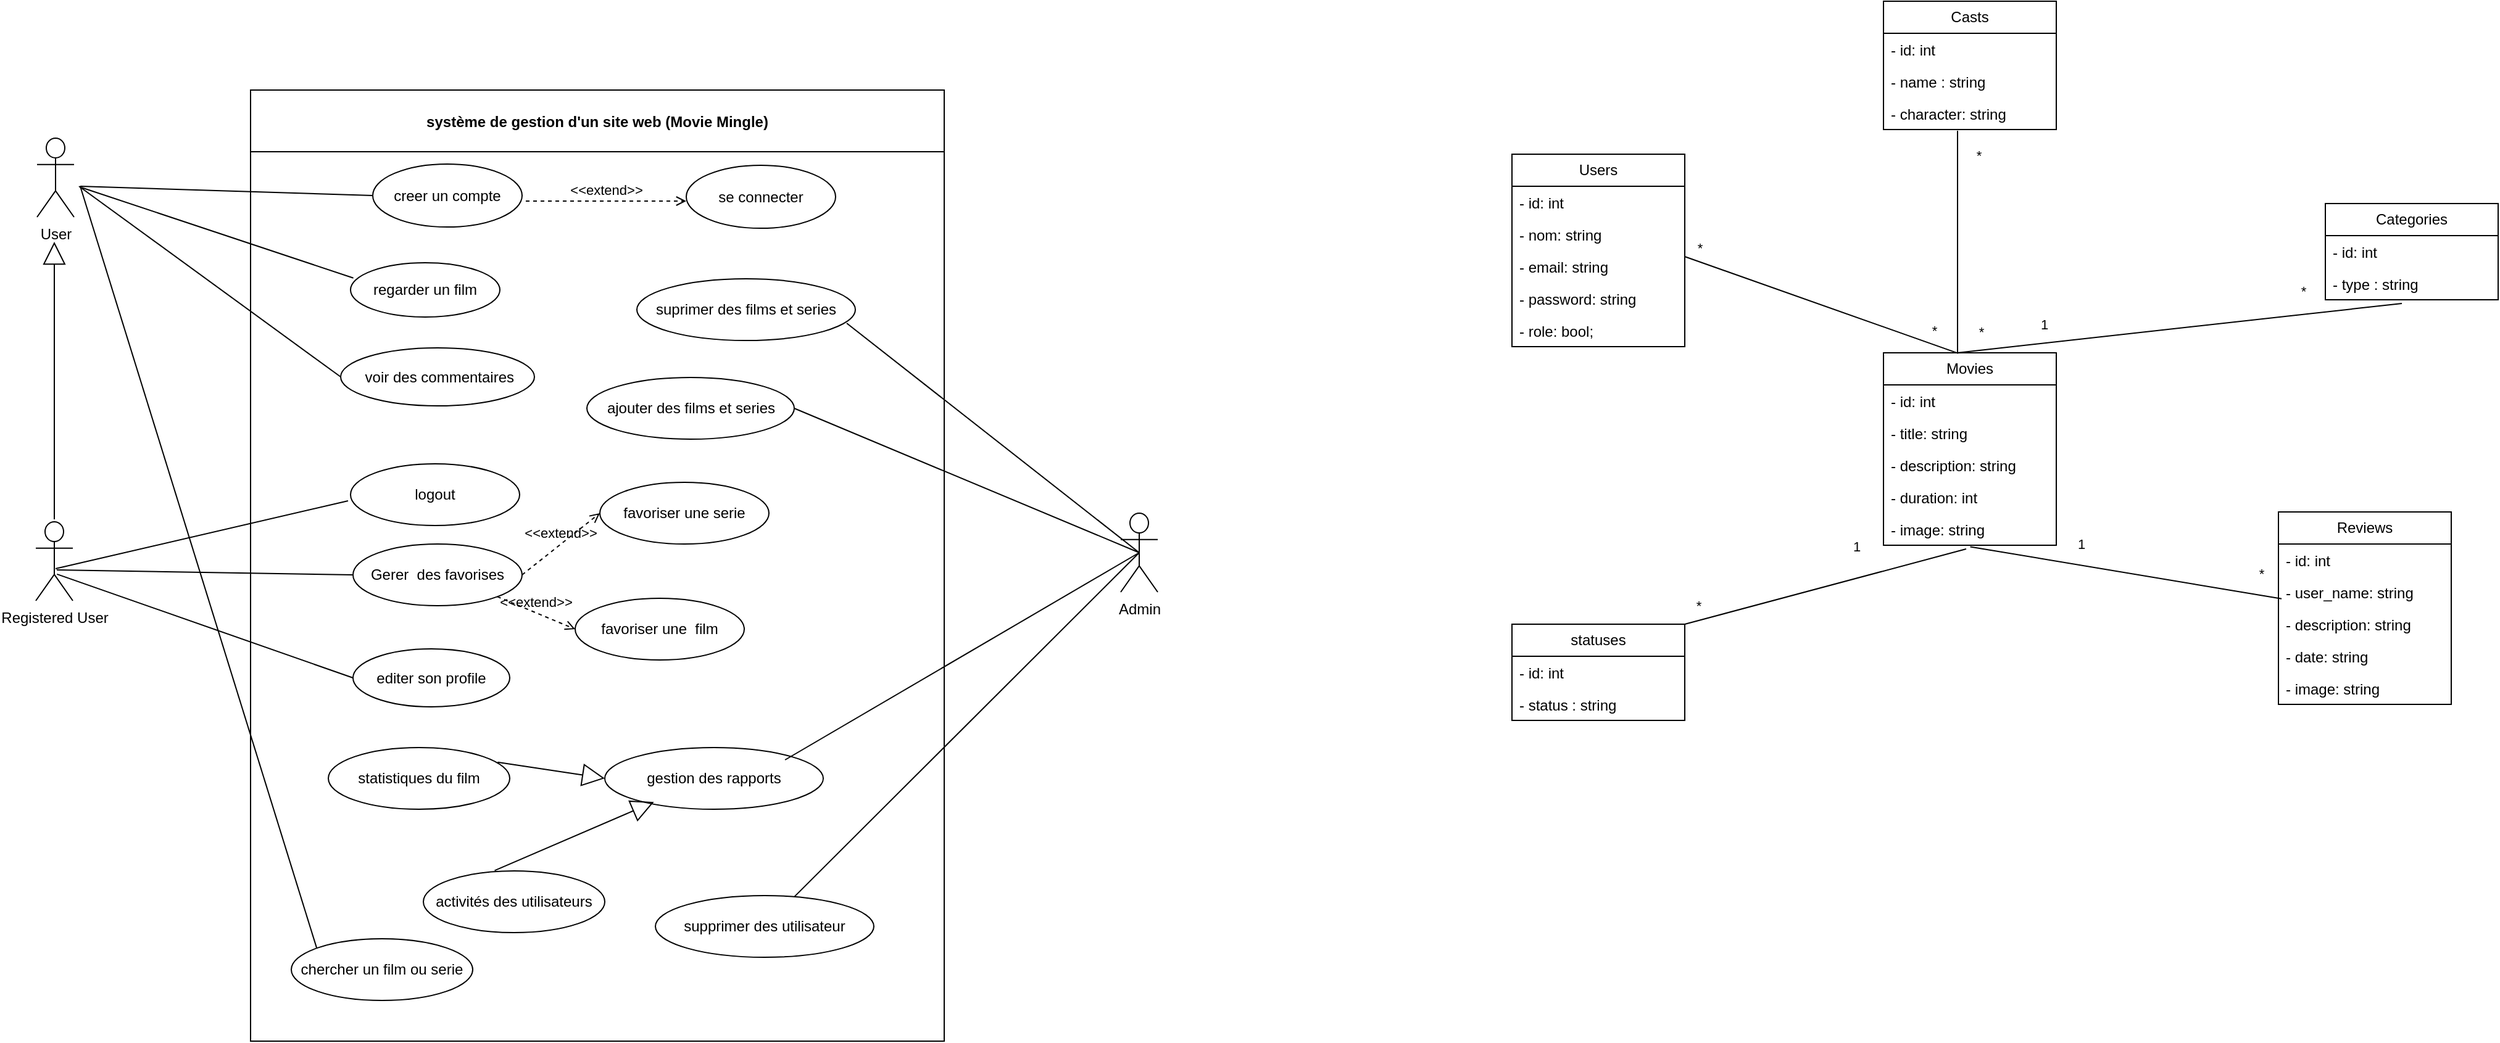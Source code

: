<mxfile version="22.1.5" type="github">
  <diagram name="Page-1" id="ic3QxxJDQ8-wgufNTwQT">
    <mxGraphModel dx="1764" dy="1036" grid="1" gridSize="10" guides="1" tooltips="1" connect="1" arrows="1" fold="1" page="1" pageScale="1" pageWidth="827" pageHeight="1169" math="0" shadow="0">
      <root>
        <mxCell id="0" />
        <mxCell id="1" parent="0" />
        <mxCell id="X57u4vgC66_1cAJJrnzx-187" value="Users" style="swimlane;fontStyle=0;childLayout=stackLayout;horizontal=1;startSize=26;fillColor=none;horizontalStack=0;resizeParent=1;resizeParentMax=0;resizeLast=0;collapsible=1;marginBottom=0;whiteSpace=wrap;html=1;" parent="1" vertex="1">
          <mxGeometry x="1279" y="219" width="140" height="156" as="geometry" />
        </mxCell>
        <mxCell id="X57u4vgC66_1cAJJrnzx-188" value="- id: int" style="text;strokeColor=none;fillColor=none;align=left;verticalAlign=top;spacingLeft=4;spacingRight=4;overflow=hidden;rotatable=0;points=[[0,0.5],[1,0.5]];portConstraint=eastwest;whiteSpace=wrap;html=1;" parent="X57u4vgC66_1cAJJrnzx-187" vertex="1">
          <mxGeometry y="26" width="140" height="26" as="geometry" />
        </mxCell>
        <mxCell id="X57u4vgC66_1cAJJrnzx-189" value="- nom: string" style="text;strokeColor=none;fillColor=none;align=left;verticalAlign=top;spacingLeft=4;spacingRight=4;overflow=hidden;rotatable=0;points=[[0,0.5],[1,0.5]];portConstraint=eastwest;whiteSpace=wrap;html=1;" parent="X57u4vgC66_1cAJJrnzx-187" vertex="1">
          <mxGeometry y="52" width="140" height="26" as="geometry" />
        </mxCell>
        <mxCell id="X57u4vgC66_1cAJJrnzx-190" value="-&amp;nbsp;email: string" style="text;strokeColor=none;fillColor=none;align=left;verticalAlign=top;spacingLeft=4;spacingRight=4;overflow=hidden;rotatable=0;points=[[0,0.5],[1,0.5]];portConstraint=eastwest;whiteSpace=wrap;html=1;" parent="X57u4vgC66_1cAJJrnzx-187" vertex="1">
          <mxGeometry y="78" width="140" height="26" as="geometry" />
        </mxCell>
        <mxCell id="X57u4vgC66_1cAJJrnzx-191" value="-&amp;nbsp;password: string" style="text;strokeColor=none;fillColor=none;align=left;verticalAlign=top;spacingLeft=4;spacingRight=4;overflow=hidden;rotatable=0;points=[[0,0.5],[1,0.5]];portConstraint=eastwest;whiteSpace=wrap;html=1;" parent="X57u4vgC66_1cAJJrnzx-187" vertex="1">
          <mxGeometry y="104" width="140" height="26" as="geometry" />
        </mxCell>
        <mxCell id="X57u4vgC66_1cAJJrnzx-192" value="-&amp;nbsp;role: bool;" style="text;strokeColor=none;fillColor=none;align=left;verticalAlign=top;spacingLeft=4;spacingRight=4;overflow=hidden;rotatable=0;points=[[0,0.5],[1,0.5]];portConstraint=eastwest;whiteSpace=wrap;html=1;" parent="X57u4vgC66_1cAJJrnzx-187" vertex="1">
          <mxGeometry y="130" width="140" height="26" as="geometry" />
        </mxCell>
        <mxCell id="X57u4vgC66_1cAJJrnzx-193" value="User" style="shape=umlActor;verticalLabelPosition=bottom;verticalAlign=top;html=1;outlineConnect=0;rounded=0;labelBackgroundColor=none;" parent="1" vertex="1">
          <mxGeometry x="84" y="206" width="30" height="64" as="geometry" />
        </mxCell>
        <mxCell id="X57u4vgC66_1cAJJrnzx-194" value="système de gestion d&#39;un site web (Movie Mingle)" style="swimlane;startSize=50;rounded=0;labelBackgroundColor=none;" parent="1" vertex="1">
          <mxGeometry x="257" y="167" width="562" height="771" as="geometry" />
        </mxCell>
        <mxCell id="X57u4vgC66_1cAJJrnzx-195" value="creer un compte" style="ellipse;whiteSpace=wrap;html=1;align=center;newEdgeStyle={&quot;edgeStyle&quot;:&quot;entityRelationEdgeStyle&quot;,&quot;startArrow&quot;:&quot;none&quot;,&quot;endArrow&quot;:&quot;none&quot;,&quot;segment&quot;:10,&quot;curved&quot;:1,&quot;sourcePerimeterSpacing&quot;:0,&quot;targetPerimeterSpacing&quot;:0};treeFolding=1;treeMoving=1;rounded=0;labelBackgroundColor=none;" parent="X57u4vgC66_1cAJJrnzx-194" vertex="1">
          <mxGeometry x="99" y="60" width="121" height="51" as="geometry" />
        </mxCell>
        <mxCell id="X57u4vgC66_1cAJJrnzx-196" value="logout" style="ellipse;whiteSpace=wrap;html=1;align=center;newEdgeStyle={&quot;edgeStyle&quot;:&quot;entityRelationEdgeStyle&quot;,&quot;startArrow&quot;:&quot;none&quot;,&quot;endArrow&quot;:&quot;none&quot;,&quot;segment&quot;:10,&quot;curved&quot;:1,&quot;sourcePerimeterSpacing&quot;:0,&quot;targetPerimeterSpacing&quot;:0};treeFolding=1;treeMoving=1;rounded=0;labelBackgroundColor=none;" parent="X57u4vgC66_1cAJJrnzx-194" vertex="1">
          <mxGeometry x="81" y="303" width="137" height="50" as="geometry" />
        </mxCell>
        <mxCell id="X57u4vgC66_1cAJJrnzx-197" value="regarder un film" style="ellipse;whiteSpace=wrap;html=1;align=center;newEdgeStyle={&quot;edgeStyle&quot;:&quot;entityRelationEdgeStyle&quot;,&quot;startArrow&quot;:&quot;none&quot;,&quot;endArrow&quot;:&quot;none&quot;,&quot;segment&quot;:10,&quot;curved&quot;:1,&quot;sourcePerimeterSpacing&quot;:0,&quot;targetPerimeterSpacing&quot;:0};treeFolding=1;treeMoving=1;rounded=0;labelBackgroundColor=none;" parent="X57u4vgC66_1cAJJrnzx-194" vertex="1">
          <mxGeometry x="81" y="140" width="121" height="44" as="geometry" />
        </mxCell>
        <mxCell id="X57u4vgC66_1cAJJrnzx-198" value="ajouter des films et series" style="ellipse;whiteSpace=wrap;html=1;align=center;newEdgeStyle={&quot;edgeStyle&quot;:&quot;entityRelationEdgeStyle&quot;,&quot;startArrow&quot;:&quot;none&quot;,&quot;endArrow&quot;:&quot;none&quot;,&quot;segment&quot;:10,&quot;curved&quot;:1,&quot;sourcePerimeterSpacing&quot;:0,&quot;targetPerimeterSpacing&quot;:0};treeFolding=1;treeMoving=1;rounded=0;labelBackgroundColor=none;" parent="X57u4vgC66_1cAJJrnzx-194" vertex="1">
          <mxGeometry x="272.5" y="233" width="168" height="50" as="geometry" />
        </mxCell>
        <mxCell id="X57u4vgC66_1cAJJrnzx-199" value="suprimer des films et series" style="ellipse;whiteSpace=wrap;html=1;align=center;newEdgeStyle={&quot;edgeStyle&quot;:&quot;entityRelationEdgeStyle&quot;,&quot;startArrow&quot;:&quot;none&quot;,&quot;endArrow&quot;:&quot;none&quot;,&quot;segment&quot;:10,&quot;curved&quot;:1,&quot;sourcePerimeterSpacing&quot;:0,&quot;targetPerimeterSpacing&quot;:0};treeFolding=1;treeMoving=1;rounded=0;labelBackgroundColor=none;" parent="X57u4vgC66_1cAJJrnzx-194" vertex="1">
          <mxGeometry x="313" y="153" width="177" height="50" as="geometry" />
        </mxCell>
        <mxCell id="X57u4vgC66_1cAJJrnzx-200" value="gestion des&amp;nbsp;rapports" style="ellipse;whiteSpace=wrap;html=1;align=center;newEdgeStyle={&quot;edgeStyle&quot;:&quot;entityRelationEdgeStyle&quot;,&quot;startArrow&quot;:&quot;none&quot;,&quot;endArrow&quot;:&quot;none&quot;,&quot;segment&quot;:10,&quot;curved&quot;:1,&quot;sourcePerimeterSpacing&quot;:0,&quot;targetPerimeterSpacing&quot;:0};treeFolding=1;treeMoving=1;rounded=0;labelBackgroundColor=none;" parent="X57u4vgC66_1cAJJrnzx-194" vertex="1">
          <mxGeometry x="287" y="533" width="177" height="50" as="geometry" />
        </mxCell>
        <mxCell id="X57u4vgC66_1cAJJrnzx-201" value="activités des utilisateurs" style="ellipse;whiteSpace=wrap;html=1;align=center;newEdgeStyle={&quot;edgeStyle&quot;:&quot;entityRelationEdgeStyle&quot;,&quot;startArrow&quot;:&quot;none&quot;,&quot;endArrow&quot;:&quot;none&quot;,&quot;segment&quot;:10,&quot;curved&quot;:1,&quot;sourcePerimeterSpacing&quot;:0,&quot;targetPerimeterSpacing&quot;:0};treeFolding=1;treeMoving=1;rounded=0;labelBackgroundColor=none;" parent="X57u4vgC66_1cAJJrnzx-194" vertex="1">
          <mxGeometry x="140" y="633" width="147" height="50" as="geometry" />
        </mxCell>
        <mxCell id="X57u4vgC66_1cAJJrnzx-202" value="" style="endArrow=block;endSize=16;endFill=0;html=1;rounded=0;entryX=0.225;entryY=0.882;entryDx=0;entryDy=0;labelBackgroundColor=none;fontColor=default;exitX=0.393;exitY=-0.007;exitDx=0;exitDy=0;entryPerimeter=0;exitPerimeter=0;" parent="X57u4vgC66_1cAJJrnzx-194" source="X57u4vgC66_1cAJJrnzx-201" target="X57u4vgC66_1cAJJrnzx-200" edge="1">
          <mxGeometry width="160" relative="1" as="geometry">
            <mxPoint x="281" y="610" as="sourcePoint" />
            <mxPoint x="200" y="574" as="targetPoint" />
          </mxGeometry>
        </mxCell>
        <mxCell id="X57u4vgC66_1cAJJrnzx-203" value="&amp;nbsp;voir des commentaires" style="ellipse;whiteSpace=wrap;html=1;align=center;newEdgeStyle={&quot;edgeStyle&quot;:&quot;entityRelationEdgeStyle&quot;,&quot;startArrow&quot;:&quot;none&quot;,&quot;endArrow&quot;:&quot;none&quot;,&quot;segment&quot;:10,&quot;curved&quot;:1,&quot;sourcePerimeterSpacing&quot;:0,&quot;targetPerimeterSpacing&quot;:0};treeFolding=1;treeMoving=1;rounded=0;labelBackgroundColor=none;" parent="X57u4vgC66_1cAJJrnzx-194" vertex="1">
          <mxGeometry x="73" y="209" width="157" height="47" as="geometry" />
        </mxCell>
        <mxCell id="X57u4vgC66_1cAJJrnzx-204" value="se connecter" style="ellipse;whiteSpace=wrap;html=1;align=center;newEdgeStyle={&quot;edgeStyle&quot;:&quot;entityRelationEdgeStyle&quot;,&quot;startArrow&quot;:&quot;none&quot;,&quot;endArrow&quot;:&quot;none&quot;,&quot;segment&quot;:10,&quot;curved&quot;:1,&quot;sourcePerimeterSpacing&quot;:0,&quot;targetPerimeterSpacing&quot;:0};treeFolding=1;treeMoving=1;rounded=0;labelBackgroundColor=none;" parent="X57u4vgC66_1cAJJrnzx-194" vertex="1">
          <mxGeometry x="353" y="61" width="121" height="51" as="geometry" />
        </mxCell>
        <mxCell id="X57u4vgC66_1cAJJrnzx-205" value="&amp;lt;&amp;lt;extend&amp;gt;&amp;gt;" style="html=1;verticalAlign=bottom;labelBackgroundColor=none;endArrow=open;endFill=0;dashed=1;rounded=0;fontColor=default;" parent="X57u4vgC66_1cAJJrnzx-194" edge="1">
          <mxGeometry width="160" relative="1" as="geometry">
            <mxPoint x="223" y="90" as="sourcePoint" />
            <mxPoint x="353" y="90" as="targetPoint" />
          </mxGeometry>
        </mxCell>
        <mxCell id="X57u4vgC66_1cAJJrnzx-206" value="Gerer&amp;nbsp; des favorises" style="ellipse;whiteSpace=wrap;html=1;align=center;newEdgeStyle={&quot;edgeStyle&quot;:&quot;entityRelationEdgeStyle&quot;,&quot;startArrow&quot;:&quot;none&quot;,&quot;endArrow&quot;:&quot;none&quot;,&quot;segment&quot;:10,&quot;curved&quot;:1,&quot;sourcePerimeterSpacing&quot;:0,&quot;targetPerimeterSpacing&quot;:0};treeFolding=1;treeMoving=1;rounded=0;labelBackgroundColor=none;" parent="X57u4vgC66_1cAJJrnzx-194" vertex="1">
          <mxGeometry x="83" y="368" width="137" height="50" as="geometry" />
        </mxCell>
        <mxCell id="X57u4vgC66_1cAJJrnzx-207" value="favoriser une&amp;nbsp; film" style="ellipse;whiteSpace=wrap;html=1;align=center;newEdgeStyle={&quot;edgeStyle&quot;:&quot;entityRelationEdgeStyle&quot;,&quot;startArrow&quot;:&quot;none&quot;,&quot;endArrow&quot;:&quot;none&quot;,&quot;segment&quot;:10,&quot;curved&quot;:1,&quot;sourcePerimeterSpacing&quot;:0,&quot;targetPerimeterSpacing&quot;:0};treeFolding=1;treeMoving=1;rounded=0;labelBackgroundColor=none;" parent="X57u4vgC66_1cAJJrnzx-194" vertex="1">
          <mxGeometry x="263" y="412" width="137" height="50" as="geometry" />
        </mxCell>
        <mxCell id="X57u4vgC66_1cAJJrnzx-208" value="favoriser une serie" style="ellipse;whiteSpace=wrap;html=1;align=center;newEdgeStyle={&quot;edgeStyle&quot;:&quot;entityRelationEdgeStyle&quot;,&quot;startArrow&quot;:&quot;none&quot;,&quot;endArrow&quot;:&quot;none&quot;,&quot;segment&quot;:10,&quot;curved&quot;:1,&quot;sourcePerimeterSpacing&quot;:0,&quot;targetPerimeterSpacing&quot;:0};treeFolding=1;treeMoving=1;rounded=0;labelBackgroundColor=none;" parent="X57u4vgC66_1cAJJrnzx-194" vertex="1">
          <mxGeometry x="283" y="318" width="137" height="50" as="geometry" />
        </mxCell>
        <mxCell id="X57u4vgC66_1cAJJrnzx-211" value="editer son profile" style="ellipse;whiteSpace=wrap;html=1;align=center;newEdgeStyle={&quot;edgeStyle&quot;:&quot;entityRelationEdgeStyle&quot;,&quot;startArrow&quot;:&quot;none&quot;,&quot;endArrow&quot;:&quot;none&quot;,&quot;segment&quot;:10,&quot;curved&quot;:1,&quot;sourcePerimeterSpacing&quot;:0,&quot;targetPerimeterSpacing&quot;:0};treeFolding=1;treeMoving=1;rounded=0;labelBackgroundColor=none;" parent="X57u4vgC66_1cAJJrnzx-194" vertex="1">
          <mxGeometry x="83" y="453" width="127" height="47" as="geometry" />
        </mxCell>
        <mxCell id="X57u4vgC66_1cAJJrnzx-212" value="statistiques du film" style="ellipse;whiteSpace=wrap;html=1;align=center;newEdgeStyle={&quot;edgeStyle&quot;:&quot;entityRelationEdgeStyle&quot;,&quot;startArrow&quot;:&quot;none&quot;,&quot;endArrow&quot;:&quot;none&quot;,&quot;segment&quot;:10,&quot;curved&quot;:1,&quot;sourcePerimeterSpacing&quot;:0,&quot;targetPerimeterSpacing&quot;:0};treeFolding=1;treeMoving=1;rounded=0;labelBackgroundColor=none;" parent="X57u4vgC66_1cAJJrnzx-194" vertex="1">
          <mxGeometry x="63" y="533" width="147" height="50" as="geometry" />
        </mxCell>
        <mxCell id="X57u4vgC66_1cAJJrnzx-213" value="" style="endArrow=block;endSize=16;endFill=0;html=1;rounded=0;entryX=0;entryY=0.5;entryDx=0;entryDy=0;labelBackgroundColor=none;fontColor=default;exitX=0.933;exitY=0.238;exitDx=0;exitDy=0;exitPerimeter=0;" parent="X57u4vgC66_1cAJJrnzx-194" source="X57u4vgC66_1cAJJrnzx-212" target="X57u4vgC66_1cAJJrnzx-200" edge="1">
          <mxGeometry width="160" relative="1" as="geometry">
            <mxPoint x="288" y="653" as="sourcePoint" />
            <mxPoint x="291" y="580" as="targetPoint" />
          </mxGeometry>
        </mxCell>
        <mxCell id="X57u4vgC66_1cAJJrnzx-214" value="supprimer des utilisateur" style="ellipse;whiteSpace=wrap;html=1;align=center;newEdgeStyle={&quot;edgeStyle&quot;:&quot;entityRelationEdgeStyle&quot;,&quot;startArrow&quot;:&quot;none&quot;,&quot;endArrow&quot;:&quot;none&quot;,&quot;segment&quot;:10,&quot;curved&quot;:1,&quot;sourcePerimeterSpacing&quot;:0,&quot;targetPerimeterSpacing&quot;:0};treeFolding=1;treeMoving=1;rounded=0;labelBackgroundColor=none;" parent="X57u4vgC66_1cAJJrnzx-194" vertex="1">
          <mxGeometry x="328" y="653" width="177" height="50" as="geometry" />
        </mxCell>
        <mxCell id="X57u4vgC66_1cAJJrnzx-215" value="chercher un film ou serie" style="ellipse;whiteSpace=wrap;html=1;align=center;newEdgeStyle={&quot;edgeStyle&quot;:&quot;entityRelationEdgeStyle&quot;,&quot;startArrow&quot;:&quot;none&quot;,&quot;endArrow&quot;:&quot;none&quot;,&quot;segment&quot;:10,&quot;curved&quot;:1,&quot;sourcePerimeterSpacing&quot;:0,&quot;targetPerimeterSpacing&quot;:0};treeFolding=1;treeMoving=1;rounded=0;labelBackgroundColor=none;" parent="X57u4vgC66_1cAJJrnzx-194" vertex="1">
          <mxGeometry x="33" y="688" width="147" height="50" as="geometry" />
        </mxCell>
        <mxCell id="X57u4vgC66_1cAJJrnzx-280" value="&amp;lt;&amp;lt;extend&amp;gt;&amp;gt;" style="html=1;verticalAlign=bottom;labelBackgroundColor=none;endArrow=open;endFill=0;dashed=1;rounded=0;fontColor=default;exitX=1;exitY=0.5;exitDx=0;exitDy=0;entryX=0;entryY=0.5;entryDx=0;entryDy=0;" parent="X57u4vgC66_1cAJJrnzx-194" source="X57u4vgC66_1cAJJrnzx-206" target="X57u4vgC66_1cAJJrnzx-208" edge="1">
          <mxGeometry width="160" relative="1" as="geometry">
            <mxPoint x="233" y="390" as="sourcePoint" />
            <mxPoint x="363" y="390" as="targetPoint" />
          </mxGeometry>
        </mxCell>
        <mxCell id="X57u4vgC66_1cAJJrnzx-281" value="&amp;lt;&amp;lt;extend&amp;gt;&amp;gt;" style="html=1;verticalAlign=bottom;labelBackgroundColor=none;endArrow=open;endFill=0;dashed=1;rounded=0;fontColor=default;exitX=1;exitY=1;exitDx=0;exitDy=0;entryX=0;entryY=0.5;entryDx=0;entryDy=0;" parent="X57u4vgC66_1cAJJrnzx-194" source="X57u4vgC66_1cAJJrnzx-206" target="X57u4vgC66_1cAJJrnzx-207" edge="1">
          <mxGeometry width="160" relative="1" as="geometry">
            <mxPoint x="230" y="403" as="sourcePoint" />
            <mxPoint x="293" y="353" as="targetPoint" />
          </mxGeometry>
        </mxCell>
        <mxCell id="X57u4vgC66_1cAJJrnzx-216" value="" style="endArrow=none;html=1;rounded=0;entryX=0;entryY=0.5;entryDx=0;entryDy=0;labelBackgroundColor=none;fontColor=default;" parent="1" target="X57u4vgC66_1cAJJrnzx-195" edge="1">
          <mxGeometry width="50" height="50" relative="1" as="geometry">
            <mxPoint x="119" y="245" as="sourcePoint" />
            <mxPoint x="455.0" y="274" as="targetPoint" />
          </mxGeometry>
        </mxCell>
        <mxCell id="X57u4vgC66_1cAJJrnzx-217" value="" style="endArrow=none;html=1;rounded=0;entryX=0;entryY=0.5;entryDx=0;entryDy=0;labelBackgroundColor=none;fontColor=default;" parent="1" target="X57u4vgC66_1cAJJrnzx-203" edge="1">
          <mxGeometry width="50" height="50" relative="1" as="geometry">
            <mxPoint x="118" y="245" as="sourcePoint" />
            <mxPoint x="367" y="459" as="targetPoint" />
          </mxGeometry>
        </mxCell>
        <mxCell id="X57u4vgC66_1cAJJrnzx-218" value="Movies" style="swimlane;fontStyle=0;childLayout=stackLayout;horizontal=1;startSize=26;fillColor=none;horizontalStack=0;resizeParent=1;resizeParentMax=0;resizeLast=0;collapsible=1;marginBottom=0;whiteSpace=wrap;html=1;" parent="1" vertex="1">
          <mxGeometry x="1580" y="380" width="140" height="156" as="geometry" />
        </mxCell>
        <mxCell id="X57u4vgC66_1cAJJrnzx-219" value="- id: int" style="text;strokeColor=none;fillColor=none;align=left;verticalAlign=top;spacingLeft=4;spacingRight=4;overflow=hidden;rotatable=0;points=[[0,0.5],[1,0.5]];portConstraint=eastwest;whiteSpace=wrap;html=1;" parent="X57u4vgC66_1cAJJrnzx-218" vertex="1">
          <mxGeometry y="26" width="140" height="26" as="geometry" />
        </mxCell>
        <mxCell id="X57u4vgC66_1cAJJrnzx-220" value="- title: string" style="text;strokeColor=none;fillColor=none;align=left;verticalAlign=top;spacingLeft=4;spacingRight=4;overflow=hidden;rotatable=0;points=[[0,0.5],[1,0.5]];portConstraint=eastwest;whiteSpace=wrap;html=1;" parent="X57u4vgC66_1cAJJrnzx-218" vertex="1">
          <mxGeometry y="52" width="140" height="26" as="geometry" />
        </mxCell>
        <mxCell id="X57u4vgC66_1cAJJrnzx-221" value="- description: string" style="text;strokeColor=none;fillColor=none;align=left;verticalAlign=top;spacingLeft=4;spacingRight=4;overflow=hidden;rotatable=0;points=[[0,0.5],[1,0.5]];portConstraint=eastwest;whiteSpace=wrap;html=1;" parent="X57u4vgC66_1cAJJrnzx-218" vertex="1">
          <mxGeometry y="78" width="140" height="26" as="geometry" />
        </mxCell>
        <mxCell id="X57u4vgC66_1cAJJrnzx-222" value="- duration: int" style="text;strokeColor=none;fillColor=none;align=left;verticalAlign=top;spacingLeft=4;spacingRight=4;overflow=hidden;rotatable=0;points=[[0,0.5],[1,0.5]];portConstraint=eastwest;whiteSpace=wrap;html=1;" parent="X57u4vgC66_1cAJJrnzx-218" vertex="1">
          <mxGeometry y="104" width="140" height="26" as="geometry" />
        </mxCell>
        <mxCell id="rf1HGpBpddbTCNV_slv_-1" value="- image: string" style="text;strokeColor=none;fillColor=none;align=left;verticalAlign=top;spacingLeft=4;spacingRight=4;overflow=hidden;rotatable=0;points=[[0,0.5],[1,0.5]];portConstraint=eastwest;whiteSpace=wrap;html=1;" vertex="1" parent="X57u4vgC66_1cAJJrnzx-218">
          <mxGeometry y="130" width="140" height="26" as="geometry" />
        </mxCell>
        <mxCell id="X57u4vgC66_1cAJJrnzx-230" value="" style="endArrow=none;html=1;rounded=0;entryX=0.44;entryY=-0.012;entryDx=0;entryDy=0;entryPerimeter=0;" parent="1" edge="1">
          <mxGeometry width="50" height="50" relative="1" as="geometry">
            <mxPoint x="1419" y="302" as="sourcePoint" />
            <mxPoint x="1640.6" y="380.44" as="targetPoint" />
          </mxGeometry>
        </mxCell>
        <mxCell id="X57u4vgC66_1cAJJrnzx-232" value="Categories" style="swimlane;fontStyle=0;childLayout=stackLayout;horizontal=1;startSize=26;fillColor=none;horizontalStack=0;resizeParent=1;resizeParentMax=0;resizeLast=0;collapsible=1;marginBottom=0;whiteSpace=wrap;html=1;" parent="1" vertex="1">
          <mxGeometry x="1938" y="259" width="140" height="78" as="geometry" />
        </mxCell>
        <mxCell id="X57u4vgC66_1cAJJrnzx-233" value="- id: int" style="text;strokeColor=none;fillColor=none;align=left;verticalAlign=top;spacingLeft=4;spacingRight=4;overflow=hidden;rotatable=0;points=[[0,0.5],[1,0.5]];portConstraint=eastwest;whiteSpace=wrap;html=1;" parent="X57u4vgC66_1cAJJrnzx-232" vertex="1">
          <mxGeometry y="26" width="140" height="26" as="geometry" />
        </mxCell>
        <mxCell id="X57u4vgC66_1cAJJrnzx-234" value="- type : string" style="text;strokeColor=none;fillColor=none;align=left;verticalAlign=top;spacingLeft=4;spacingRight=4;overflow=hidden;rotatable=0;points=[[0,0.5],[1,0.5]];portConstraint=eastwest;whiteSpace=wrap;html=1;" parent="X57u4vgC66_1cAJJrnzx-232" vertex="1">
          <mxGeometry y="52" width="140" height="26" as="geometry" />
        </mxCell>
        <mxCell id="X57u4vgC66_1cAJJrnzx-235" value="Reviews" style="swimlane;fontStyle=0;childLayout=stackLayout;horizontal=1;startSize=26;fillColor=none;horizontalStack=0;resizeParent=1;resizeParentMax=0;resizeLast=0;collapsible=1;marginBottom=0;whiteSpace=wrap;html=1;" parent="1" vertex="1">
          <mxGeometry x="1900" y="509" width="140" height="156" as="geometry" />
        </mxCell>
        <mxCell id="X57u4vgC66_1cAJJrnzx-236" value="- id: int" style="text;strokeColor=none;fillColor=none;align=left;verticalAlign=top;spacingLeft=4;spacingRight=4;overflow=hidden;rotatable=0;points=[[0,0.5],[1,0.5]];portConstraint=eastwest;whiteSpace=wrap;html=1;" parent="X57u4vgC66_1cAJJrnzx-235" vertex="1">
          <mxGeometry y="26" width="140" height="26" as="geometry" />
        </mxCell>
        <mxCell id="X57u4vgC66_1cAJJrnzx-237" value="- user_name: string" style="text;strokeColor=none;fillColor=none;align=left;verticalAlign=top;spacingLeft=4;spacingRight=4;overflow=hidden;rotatable=0;points=[[0,0.5],[1,0.5]];portConstraint=eastwest;whiteSpace=wrap;html=1;" parent="X57u4vgC66_1cAJJrnzx-235" vertex="1">
          <mxGeometry y="52" width="140" height="26" as="geometry" />
        </mxCell>
        <mxCell id="X57u4vgC66_1cAJJrnzx-238" value="- description: string" style="text;strokeColor=none;fillColor=none;align=left;verticalAlign=top;spacingLeft=4;spacingRight=4;overflow=hidden;rotatable=0;points=[[0,0.5],[1,0.5]];portConstraint=eastwest;whiteSpace=wrap;html=1;" parent="X57u4vgC66_1cAJJrnzx-235" vertex="1">
          <mxGeometry y="78" width="140" height="26" as="geometry" />
        </mxCell>
        <mxCell id="X57u4vgC66_1cAJJrnzx-239" value="- date: string" style="text;strokeColor=none;fillColor=none;align=left;verticalAlign=top;spacingLeft=4;spacingRight=4;overflow=hidden;rotatable=0;points=[[0,0.5],[1,0.5]];portConstraint=eastwest;whiteSpace=wrap;html=1;" parent="X57u4vgC66_1cAJJrnzx-235" vertex="1">
          <mxGeometry y="104" width="140" height="26" as="geometry" />
        </mxCell>
        <mxCell id="rf1HGpBpddbTCNV_slv_-2" value="- image: string" style="text;strokeColor=none;fillColor=none;align=left;verticalAlign=top;spacingLeft=4;spacingRight=4;overflow=hidden;rotatable=0;points=[[0,0.5],[1,0.5]];portConstraint=eastwest;whiteSpace=wrap;html=1;" vertex="1" parent="X57u4vgC66_1cAJJrnzx-235">
          <mxGeometry y="130" width="140" height="26" as="geometry" />
        </mxCell>
        <mxCell id="X57u4vgC66_1cAJJrnzx-240" value="" style="endArrow=none;html=1;rounded=0;" parent="1" edge="1">
          <mxGeometry width="50" height="50" relative="1" as="geometry">
            <mxPoint x="2000" y="340" as="sourcePoint" />
            <mxPoint x="1640" y="380" as="targetPoint" />
          </mxGeometry>
        </mxCell>
        <mxCell id="X57u4vgC66_1cAJJrnzx-241" value="Casts" style="swimlane;fontStyle=0;childLayout=stackLayout;horizontal=1;startSize=26;fillColor=none;horizontalStack=0;resizeParent=1;resizeParentMax=0;resizeLast=0;collapsible=1;marginBottom=0;whiteSpace=wrap;html=1;" parent="1" vertex="1">
          <mxGeometry x="1580" y="95" width="140" height="104" as="geometry" />
        </mxCell>
        <mxCell id="X57u4vgC66_1cAJJrnzx-242" value="- id: int" style="text;strokeColor=none;fillColor=none;align=left;verticalAlign=top;spacingLeft=4;spacingRight=4;overflow=hidden;rotatable=0;points=[[0,0.5],[1,0.5]];portConstraint=eastwest;whiteSpace=wrap;html=1;" parent="X57u4vgC66_1cAJJrnzx-241" vertex="1">
          <mxGeometry y="26" width="140" height="26" as="geometry" />
        </mxCell>
        <mxCell id="X57u4vgC66_1cAJJrnzx-243" value="- name : string" style="text;strokeColor=none;fillColor=none;align=left;verticalAlign=top;spacingLeft=4;spacingRight=4;overflow=hidden;rotatable=0;points=[[0,0.5],[1,0.5]];portConstraint=eastwest;whiteSpace=wrap;html=1;" parent="X57u4vgC66_1cAJJrnzx-241" vertex="1">
          <mxGeometry y="52" width="140" height="26" as="geometry" />
        </mxCell>
        <mxCell id="X57u4vgC66_1cAJJrnzx-244" value="- character: string" style="text;strokeColor=none;fillColor=none;align=left;verticalAlign=top;spacingLeft=4;spacingRight=4;overflow=hidden;rotatable=0;points=[[0,0.5],[1,0.5]];portConstraint=eastwest;whiteSpace=wrap;html=1;" parent="X57u4vgC66_1cAJJrnzx-241" vertex="1">
          <mxGeometry y="78" width="140" height="26" as="geometry" />
        </mxCell>
        <mxCell id="X57u4vgC66_1cAJJrnzx-245" value="" style="endArrow=none;html=1;rounded=0;entryX=0.502;entryY=1.047;entryDx=0;entryDy=0;exitX=0.018;exitY=0.707;exitDx=0;exitDy=0;entryPerimeter=0;exitPerimeter=0;" parent="1" source="X57u4vgC66_1cAJJrnzx-237" target="rf1HGpBpddbTCNV_slv_-1" edge="1">
          <mxGeometry width="50" height="50" relative="1" as="geometry">
            <mxPoint x="1887" y="352" as="sourcePoint" />
            <mxPoint x="1730" y="469" as="targetPoint" />
          </mxGeometry>
        </mxCell>
        <mxCell id="X57u4vgC66_1cAJJrnzx-246" value="" style="endArrow=none;html=1;rounded=0;entryX=0;entryY=0.5;entryDx=0;entryDy=0;" parent="1" edge="1">
          <mxGeometry width="50" height="50" relative="1" as="geometry">
            <mxPoint x="1640" y="200" as="sourcePoint" />
            <mxPoint x="1640" y="380" as="targetPoint" />
          </mxGeometry>
        </mxCell>
        <mxCell id="X57u4vgC66_1cAJJrnzx-248" value="*" style="edgeLabel;html=1;align=center;verticalAlign=middle;resizable=0;points=[];" parent="X57u4vgC66_1cAJJrnzx-246" vertex="1" connectable="0">
          <mxGeometry x="0.046" relative="1" as="geometry">
            <mxPoint x="17" y="-74" as="offset" />
          </mxGeometry>
        </mxCell>
        <mxCell id="X57u4vgC66_1cAJJrnzx-249" value="*" style="edgeLabel;html=1;align=center;verticalAlign=middle;resizable=0;points=[];" parent="X57u4vgC66_1cAJJrnzx-246" vertex="1" connectable="0">
          <mxGeometry x="0.046" relative="1" as="geometry">
            <mxPoint x="19" y="69" as="offset" />
          </mxGeometry>
        </mxCell>
        <mxCell id="X57u4vgC66_1cAJJrnzx-250" value="*" style="edgeLabel;html=1;align=center;verticalAlign=middle;resizable=0;points=[];" parent="X57u4vgC66_1cAJJrnzx-246" vertex="1" connectable="0">
          <mxGeometry x="0.046" relative="1" as="geometry">
            <mxPoint x="-209" y="1" as="offset" />
          </mxGeometry>
        </mxCell>
        <mxCell id="X57u4vgC66_1cAJJrnzx-251" value="*" style="edgeLabel;html=1;align=center;verticalAlign=middle;resizable=0;points=[];" parent="X57u4vgC66_1cAJJrnzx-246" vertex="1" connectable="0">
          <mxGeometry x="0.046" relative="1" as="geometry">
            <mxPoint x="-19" y="68" as="offset" />
          </mxGeometry>
        </mxCell>
        <mxCell id="X57u4vgC66_1cAJJrnzx-252" value="*" style="edgeLabel;html=1;align=center;verticalAlign=middle;resizable=0;points=[];" parent="X57u4vgC66_1cAJJrnzx-246" vertex="1" connectable="0">
          <mxGeometry x="0.046" relative="1" as="geometry">
            <mxPoint x="280" y="36" as="offset" />
          </mxGeometry>
        </mxCell>
        <mxCell id="X57u4vgC66_1cAJJrnzx-253" value="1" style="edgeLabel;html=1;align=center;verticalAlign=middle;resizable=0;points=[];" parent="X57u4vgC66_1cAJJrnzx-246" vertex="1" connectable="0">
          <mxGeometry x="0.046" relative="1" as="geometry">
            <mxPoint x="70" y="63" as="offset" />
          </mxGeometry>
        </mxCell>
        <mxCell id="X57u4vgC66_1cAJJrnzx-254" value="*" style="edgeLabel;html=1;align=center;verticalAlign=middle;resizable=0;points=[];" parent="X57u4vgC66_1cAJJrnzx-246" vertex="1" connectable="0">
          <mxGeometry x="0.046" relative="1" as="geometry">
            <mxPoint x="246" y="265" as="offset" />
          </mxGeometry>
        </mxCell>
        <mxCell id="X57u4vgC66_1cAJJrnzx-255" value="1" style="edgeLabel;html=1;align=center;verticalAlign=middle;resizable=0;points=[];" parent="X57u4vgC66_1cAJJrnzx-246" vertex="1" connectable="0">
          <mxGeometry x="0.046" relative="1" as="geometry">
            <mxPoint x="100" y="241" as="offset" />
          </mxGeometry>
        </mxCell>
        <mxCell id="X57u4vgC66_1cAJJrnzx-258" value="1" style="edgeLabel;html=1;align=center;verticalAlign=middle;resizable=0;points=[];" parent="X57u4vgC66_1cAJJrnzx-246" vertex="1" connectable="0">
          <mxGeometry x="0.046" relative="1" as="geometry">
            <mxPoint x="-82" y="243" as="offset" />
          </mxGeometry>
        </mxCell>
        <mxCell id="X57u4vgC66_1cAJJrnzx-259" value="*" style="edgeLabel;html=1;align=center;verticalAlign=middle;resizable=0;points=[];" parent="X57u4vgC66_1cAJJrnzx-246" vertex="1" connectable="0">
          <mxGeometry x="0.046" relative="1" as="geometry">
            <mxPoint x="-210" y="291" as="offset" />
          </mxGeometry>
        </mxCell>
        <mxCell id="X57u4vgC66_1cAJJrnzx-264" value="" style="endArrow=none;html=1;rounded=0;entryX=1;entryY=0;entryDx=0;entryDy=0;" parent="1" target="X57u4vgC66_1cAJJrnzx-265" edge="1">
          <mxGeometry width="50" height="50" relative="1" as="geometry">
            <mxPoint x="1647" y="539" as="sourcePoint" />
            <mxPoint x="1646" y="620" as="targetPoint" />
          </mxGeometry>
        </mxCell>
        <mxCell id="X57u4vgC66_1cAJJrnzx-265" value="statuses" style="swimlane;fontStyle=0;childLayout=stackLayout;horizontal=1;startSize=26;fillColor=none;horizontalStack=0;resizeParent=1;resizeParentMax=0;resizeLast=0;collapsible=1;marginBottom=0;whiteSpace=wrap;html=1;" parent="1" vertex="1">
          <mxGeometry x="1279" y="600" width="140" height="78" as="geometry" />
        </mxCell>
        <mxCell id="X57u4vgC66_1cAJJrnzx-266" value="- id: int" style="text;strokeColor=none;fillColor=none;align=left;verticalAlign=top;spacingLeft=4;spacingRight=4;overflow=hidden;rotatable=0;points=[[0,0.5],[1,0.5]];portConstraint=eastwest;whiteSpace=wrap;html=1;" parent="X57u4vgC66_1cAJJrnzx-265" vertex="1">
          <mxGeometry y="26" width="140" height="26" as="geometry" />
        </mxCell>
        <mxCell id="X57u4vgC66_1cAJJrnzx-267" value="- status : string" style="text;strokeColor=none;fillColor=none;align=left;verticalAlign=top;spacingLeft=4;spacingRight=4;overflow=hidden;rotatable=0;points=[[0,0.5],[1,0.5]];portConstraint=eastwest;whiteSpace=wrap;html=1;" parent="X57u4vgC66_1cAJJrnzx-265" vertex="1">
          <mxGeometry y="52" width="140" height="26" as="geometry" />
        </mxCell>
        <mxCell id="X57u4vgC66_1cAJJrnzx-268" value="" style="endArrow=none;html=1;rounded=0;entryX=0.019;entryY=0.281;entryDx=0;entryDy=0;labelBackgroundColor=none;fontColor=default;entryPerimeter=0;" parent="1" target="X57u4vgC66_1cAJJrnzx-197" edge="1">
          <mxGeometry width="50" height="50" relative="1" as="geometry">
            <mxPoint x="120" y="246" as="sourcePoint" />
            <mxPoint x="336.669" y="307.36" as="targetPoint" />
          </mxGeometry>
        </mxCell>
        <mxCell id="X57u4vgC66_1cAJJrnzx-269" value="Admin" style="shape=umlActor;verticalLabelPosition=bottom;verticalAlign=top;html=1;outlineConnect=0;rounded=0;labelBackgroundColor=none;" parent="1" vertex="1">
          <mxGeometry x="962" y="510" width="30" height="64" as="geometry" />
        </mxCell>
        <mxCell id="X57u4vgC66_1cAJJrnzx-270" value="Registered User" style="shape=umlActor;verticalLabelPosition=bottom;verticalAlign=top;html=1;outlineConnect=0;rounded=0;labelBackgroundColor=none;" parent="1" vertex="1">
          <mxGeometry x="83" y="517" width="30" height="64" as="geometry" />
        </mxCell>
        <mxCell id="X57u4vgC66_1cAJJrnzx-271" value="" style="endArrow=none;html=1;rounded=0;labelBackgroundColor=none;fontColor=default;" parent="1" edge="1">
          <mxGeometry width="50" height="50" relative="1" as="geometry">
            <mxPoint x="99" y="555" as="sourcePoint" />
            <mxPoint x="336" y="500" as="targetPoint" />
          </mxGeometry>
        </mxCell>
        <mxCell id="X57u4vgC66_1cAJJrnzx-272" value="" style="endArrow=none;html=1;rounded=0;labelBackgroundColor=none;fontColor=default;" parent="1" edge="1">
          <mxGeometry width="50" height="50" relative="1" as="geometry">
            <mxPoint x="100" y="556" as="sourcePoint" />
            <mxPoint x="340" y="560" as="targetPoint" />
          </mxGeometry>
        </mxCell>
        <mxCell id="X57u4vgC66_1cAJJrnzx-273" value="" style="endArrow=block;endSize=16;endFill=0;html=1;rounded=0;labelBackgroundColor=none;fontColor=default;" parent="1" edge="1">
          <mxGeometry width="160" relative="1" as="geometry">
            <mxPoint x="98" y="515" as="sourcePoint" />
            <mxPoint x="98" y="290" as="targetPoint" />
            <Array as="points" />
          </mxGeometry>
        </mxCell>
        <mxCell id="X57u4vgC66_1cAJJrnzx-274" value="" style="endArrow=none;html=1;rounded=0;entryX=0;entryY=0.5;entryDx=0;entryDy=0;labelBackgroundColor=none;fontColor=default;exitX=0.572;exitY=0.663;exitDx=0;exitDy=0;exitPerimeter=0;" parent="1" source="X57u4vgC66_1cAJJrnzx-270" target="X57u4vgC66_1cAJJrnzx-211" edge="1">
          <mxGeometry width="50" height="50" relative="1" as="geometry">
            <mxPoint x="100" y="560" as="sourcePoint" />
            <mxPoint x="347" y="769" as="targetPoint" />
          </mxGeometry>
        </mxCell>
        <mxCell id="X57u4vgC66_1cAJJrnzx-275" value="" style="endArrow=none;html=1;rounded=0;entryX=0.5;entryY=0.5;entryDx=0;entryDy=0;labelBackgroundColor=none;fontColor=default;entryPerimeter=0;" parent="1" target="X57u4vgC66_1cAJJrnzx-269" edge="1">
          <mxGeometry width="50" height="50" relative="1" as="geometry">
            <mxPoint x="740" y="356" as="sourcePoint" />
            <mxPoint x="952" y="510" as="targetPoint" />
          </mxGeometry>
        </mxCell>
        <mxCell id="X57u4vgC66_1cAJJrnzx-276" value="" style="endArrow=none;html=1;rounded=0;entryX=0.5;entryY=0.5;entryDx=0;entryDy=0;labelBackgroundColor=none;fontColor=default;entryPerimeter=0;exitX=1;exitY=0.5;exitDx=0;exitDy=0;" parent="1" source="X57u4vgC66_1cAJJrnzx-198" target="X57u4vgC66_1cAJJrnzx-269" edge="1">
          <mxGeometry width="50" height="50" relative="1" as="geometry">
            <mxPoint x="750" y="366" as="sourcePoint" />
            <mxPoint x="987" y="552" as="targetPoint" />
          </mxGeometry>
        </mxCell>
        <mxCell id="X57u4vgC66_1cAJJrnzx-277" value="" style="endArrow=none;html=1;rounded=0;labelBackgroundColor=none;fontColor=default;exitX=0.989;exitY=0.2;exitDx=0;exitDy=0;exitPerimeter=0;" parent="1" edge="1">
          <mxGeometry width="50" height="50" relative="1" as="geometry">
            <mxPoint x="690.053" y="710" as="sourcePoint" />
            <mxPoint x="977" y="542" as="targetPoint" />
          </mxGeometry>
        </mxCell>
        <mxCell id="X57u4vgC66_1cAJJrnzx-278" value="" style="endArrow=none;html=1;rounded=0;labelBackgroundColor=none;fontColor=default;entryX=0.5;entryY=0.5;entryDx=0;entryDy=0;entryPerimeter=0;" parent="1" source="X57u4vgC66_1cAJJrnzx-214" target="X57u4vgC66_1cAJJrnzx-269" edge="1">
          <mxGeometry width="50" height="50" relative="1" as="geometry">
            <mxPoint x="700.053" y="720" as="sourcePoint" />
            <mxPoint x="980" y="540" as="targetPoint" />
          </mxGeometry>
        </mxCell>
        <mxCell id="X57u4vgC66_1cAJJrnzx-279" value="" style="endArrow=none;html=1;rounded=0;entryX=0;entryY=0;entryDx=0;entryDy=0;labelBackgroundColor=none;fontColor=default;" parent="1" edge="1">
          <mxGeometry width="50" height="50" relative="1" as="geometry">
            <mxPoint x="119" y="245" as="sourcePoint" />
            <mxPoint x="310.522" y="862.324" as="targetPoint" />
          </mxGeometry>
        </mxCell>
      </root>
    </mxGraphModel>
  </diagram>
</mxfile>

